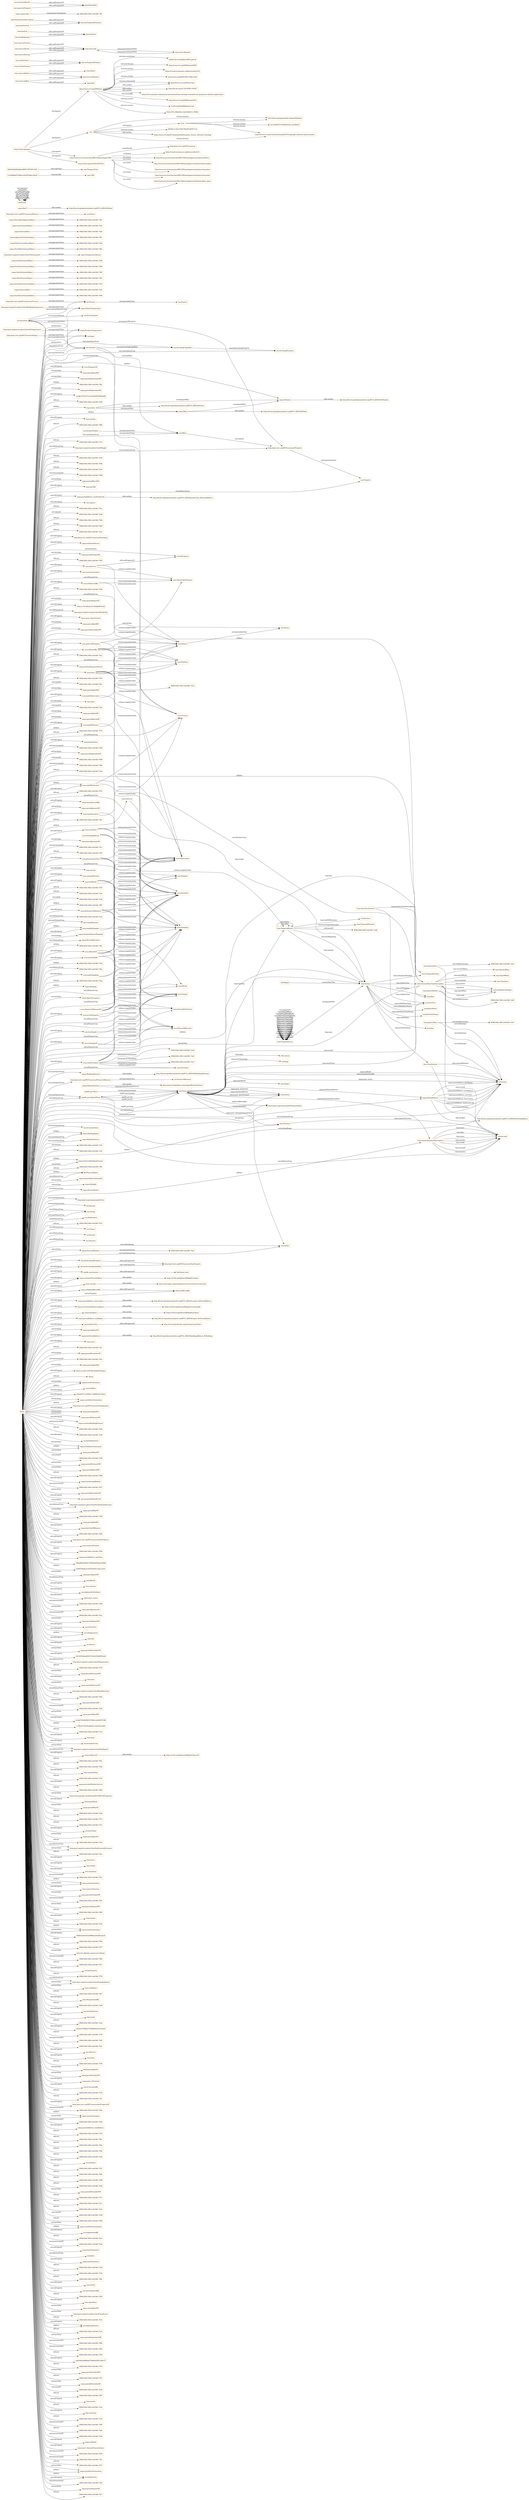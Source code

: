 digraph ar2dtool_diagram { 
rankdir=LR;
size="1501"
node [shape = rectangle, color="orange"]; "ssn:Sensor" "eepsa:Window" "494b1b9d:168c1e4e546:-7ff0" "eepsa:SouthEastOrientedObject" "eepsa:BuildingElement" "494b1b9d:168c1e4e546:-7efa" "eepsa:ExternalWall" "494b1b9d:168c1e4e546:-7f23" "dul:UnitOfMeasure" "eepsa:OutdoorRelativeHumidity" "494b1b9d:168c1e4e546:-7fa5" "http://purl.oclc.org/NET/ssnx/ssn#FeatureOfInterest" "eepsa:DeviceRelocation" "494b1b9d:168c1e4e546:-7f02" "494b1b9d:168c1e4e546:-7f9c" "ssn:FeatureOfInterest" "eepsa:NorthOrientedObject" "eepsa:Door" "eepsa:NorthEastOrientedObject" "494b1b9d:168c1e4e546:-7feb" "494b1b9d:168c1e4e546:-7fb2" "eepsa:IndoorTemperature" "eepsa:Building" "eepsa:SouthOrientedObject" "eepsa:SpaceOccupancy" "494b1b9d:168c1e4e546:-7f6f" "eepsa:PostalAddress" "dul:Process" "eepsa:TemperatureSensor" "494b1b9d:168c1e4e546:-7f6a" "494b1b9d:168c1e4e546:-7f8d" "494b1b9d:168c1e4e546:-7fa2" "eepsa:ExternalWindow" "eepsa:BelowGroundLevelSpace" "san:ActuationValue" "eepsa:AdjacentToOutdoorSpace" "494b1b9d:168c1e4e546:-7fa8" "eepsa:BuildingSpace" "wgs84_pos:SpatialThing" "eepsa:WeatherService" "494b1b9d:168c1e4e546:-7fc9" "494b1b9d:168c1e4e546:-7fae" "eepsa:SouthWestOrientedObject" "xsd:integer" "http://purl.oclc.org/NET/ssnx/ssn#Property" "san:Actuator" "eepsa:ExternalBuildingElement" "eepsa:OutdoorTemperature" "dul:PhysicalObject" "eepsa:IndoorRelativeHumidity" "494b1b9d:168c1e4e546:-7f28" "http://purl.oclc.org/NET/ssnx/ssn#Process" "eepsa:NaturallyEnlightenedSpace" "ssn:Process" "494b1b9d:168c1e4e546:-7f9e" "eepsa:Skylight" "eepsa:WeatherStation" "http://purl.oclc.org/NET/ssnx/ssn#Input" "eepsa:DeviceShelter" "494b1b9d:168c1e4e546:-7ff1" "eepsa:Wall" "eepsa:EastOrientedObject" "eepsa:ExternalDoor" "494b1b9d:168c1e4e546:-7fd2" "san:Actuation" "eepsa:NorthWestOrientedObject" "ssn:Device" "http://purl.oclc.org/NET/ssnx/ssn#Device" "wgs84_pos:Point" "494b1b9d:168c1e4e546:-7f46" "eepsa:Roof" "eepsa:WestOrientedObject" "san:ActuatorInput" "http://qudt.org/schema/qudt#Unit" "san:ActuatingProperty" "san:ActuatorOutput" "san:ActuatingCapability" "dul:Amount" "dul:Region" "dul:Entity" "san:Acting" "http://qudt.org/schema/qudt#QuantityKind" "san:Effect" "ssn:Deployment" "ssn:Input" "sosa:Actuation" "ssn:Output" "sosa:Observation" "ssn:Property" "ssn:System" "sosa:Sampling" "ssn:Stimulus" "time:TimeZone" "time:GeneralDateTimeDescription" "time:DateTimeInterval" "7c230666a07208ee1d320330bec29e2f" "time:TRS" "4b56c464200abf4c989071f97925c395" "time:TemporalDuration" "time:Duration" "time:GeneralDurationDescription" "time:ProperInterval" "time:TimePosition" "time:TemporalPosition" "time:Interval" "time:TemporalEntity" "time:MonthOfYear" "time:TemporalUnit" "time:Instant" "time:DayOfWeek" "sosa:ObservableProperty" "sosa:FeatureOfInterest" "sosa:Platform" "sosa:ActuatableProperty" "sosa:Actuator" "sosa:Sample" "sosa:Sensor" "sosa:Procedure" "sosa:Result" "sosa:Sampler" ; /*classes style*/
	"san:hasActuatingProperty" -> "http://purl.oclc.org/NET/ssnx/ssn#hasProperty" [ label = "rdfs:subPropertyOf" ];
	"sosa:usedProcedure" -> "494b1b9d:168c1e4e546:-7edd" [ label = "owl:propertyChainAxiom" ];
	"sosa:usedProcedure" -> "494b1b9d:168c1e4e546:-7edf" [ label = "owl:propertyChainAxiom" ];
	"sosa:usedProcedure" -> "494b1b9d:168c1e4e546:-7ee1" [ label = "owl:propertyChainAxiom" ];
	"sosa:usedProcedure" -> "sosa:Procedure" [ label = "schema:rangeIncludes" ];
	"sosa:usedProcedure" -> "sosa:Sampling" [ label = "schema:domainIncludes" ];
	"sosa:usedProcedure" -> "sosa:Observation" [ label = "schema:domainIncludes" ];
	"sosa:usedProcedure" -> "sosa:Actuation" [ label = "schema:domainIncludes" ];
	"dul:Process" -> "ssn:Process" [ label = "owl:equivalentClass" ];
	"san:Actuation" -> "sosa:Actuation" [ label = "owl:equivalentClass" ];
	"san:hasActuatingCapability" -> "http://purl.oclc.org/NET/ssnx/ssn#hasProperty" [ label = "rdfs:subPropertyOf" ];
	"http://www.w3.org/2006/time" -> "http://orcid.org/0000-0002-3884-3420" [ label = "dcterms:creator" ];
	"http://www.w3.org/2006/time" -> "http://www.w3.org/TR/owl-time" [ label = "rdfs:seeAlso" ];
	"http://www.w3.org/2006/time" -> "http://dx.doi.org/10.3233/SW-150187" [ label = "rdfs:seeAlso" ];
	"http://www.w3.org/2006/time" -> "http://www.semantic-web-journal.net/content/time-ontology-extended-non-gregorian-calendar-applications" [ label = "rdfs:seeAlso" ];
	"http://www.w3.org/2006/time" -> "http://www.w3.org/TR/owl-time" [ label = "dcterms:isVersionOf" ];
	"http://www.w3.org/2006/time" -> "http://www.w3.org/2006/time#2016" [ label = "owl:versionIRI" ];
	"http://www.w3.org/2006/time" -> "mailto:panfeng66@gmail.com" [ label = "dcterms:creator" ];
	"http://www.w3.org/2006/time" -> "https://en.wikipedia.org/wiki/Jerry_Hobbs" [ label = "dcterms:creator" ];
	"http://www.w3.org/2006/time" -> "mailto:chris.little@metoffice.gov.uk" [ label = "dcterms:contributor" ];
	"http://www.w3.org/2006/time" -> "http://www.w3.org/2006/time#2006" [ label = "owl:priorVersion" ];
	"http://www.w3.org/2006/time" -> "https://creativecommons.org/licenses/by/4.0/" [ label = "dcterms:license" ];
	"time:generalDay" -> "494b1b9d:168c1e4e546:-7ed7" [ label = "owl:withRestrictions" ];
	"time:generalDay" -> "xsd:string" [ label = "owl:onDatatype" ];
	"eepsa:NorthEastOrientedObject" -> "494b1b9d:168c1e4e546:-7f8d" [ label = "owl:equivalentClass" ];
	"time:intervalBefore" -> "time:intervalDisjoint" [ label = "rdfs:subPropertyOf" ];
	"time:intervalBefore" -> "time:before" [ label = "rdfs:subPropertyOf" ];
	"time:inDateTime" -> "time:inTemporalPosition" [ label = "rdfs:subPropertyOf" ];
	"time:intervalFinishes" -> "time:intervalIn" [ label = "rdfs:subPropertyOf" ];
	"wgs84_pos:location" -> "foaf:based_near" [ label = "rdfs:subPropertyOf" ];
	"ssn:" -> "http://www.w3.org/Consortium/Legal/2015/copyright-software-and-document" [ label = "dcterms:license" ];
	"ssn:" -> "dfc0bec1c52ce164e7fbad5a2450113e" [ label = "dcterms:creator" ];
	"ssn:" -> "sosa:" [ label = "owl:imports" ];
	"ssn:" -> "https://www.w3.org/2015/spatial/wiki/Semantic_Sensor_Network_Ontology" [ label = "rdfs:seeAlso" ];
	"ssn:" -> "http://www.opengeospatial.org/ogc/Software" [ label = "dcterms:license" ];
	"eepsa:Window" -> "http://ifcowl.openbimstandards.org/IFC4_ADD2#IfcWindow" [ label = "rdfs:seeAlso" ];
	"time:hasEnd" -> "time:hasTime" [ label = "rdfs:subPropertyOf" ];
	"eepsa:Wall" -> "http://ifcowl.openbimstandards.org/IFC4_ADD2#IfcWall" [ label = "rdfs:seeAlso" ];
	"eepsa:Wall" -> "eepsa:Window" [ label = "owl:disjointWith" ];
	"sosa:isSampleOf" -> "sosa:FeatureOfInterest" [ label = "schema:rangeIncludes" ];
	"sosa:isSampleOf" -> "sosa:Sample" [ label = "schema:domainIncludes" ];
	"http://purl.oclc.org/NET/ssnx/ssn#Property" -> "ssn:Property" [ label = "owl:equivalentClass" ];
	"sosa:hasSample" -> "sosa:Sample" [ label = "schema:rangeIncludes" ];
	"sosa:hasSample" -> "sosa:FeatureOfInterest" [ label = "schema:domainIncludes" ];
	"http://purl.oclc.org/NET/ssnx/ssn#Input" -> "ssn:Input" [ label = "owl:equivalentClass" ];
	"eepsa:SouthWestOrientedObject" -> "494b1b9d:168c1e4e546:-7f23" [ label = "owl:equivalentClass" ];
	"time:hasDurationDescription" -> "time:hasTemporalDuration" [ label = "rdfs:subPropertyOf" ];
	"sosa:resultTime" -> "sosa:Sampling" [ label = "schema:domainIncludes" ];
	"sosa:resultTime" -> "sosa:Observation" [ label = "schema:domainIncludes" ];
	"sosa:resultTime" -> "sosa:Actuation" [ label = "schema:domainIncludes" ];
	"eepsa:capturedIn" -> "494b1b9d:168c1e4e546:-7ffc" [ label = "owl:propertyChainAxiom" ];
	"eepsa:ExternalWall" -> "494b1b9d:168c1e4e546:-7fa5" [ label = "owl:equivalentClass" ];
	"time:intervalIn" -> "time:intervalEquals" [ label = "owl:propertyDisjointWith" ];
	"eepsa:EastOrientedObject" -> "494b1b9d:168c1e4e546:-7fae" [ label = "owl:equivalentClass" ];
	"time:inTimePosition" -> "time:inTemporalPosition" [ label = "rdfs:subPropertyOf" ];
	"sosa:madeObservation" -> "sosa:Observation" [ label = "schema:rangeIncludes" ];
	"sosa:madeObservation" -> "sosa:Sensor" [ label = "schema:domainIncludes" ];
	"eepsa:Door" -> "http://ifcowl.openbimstandards.org/IFC4_ADD2#IfcDoor" [ label = "rdfs:seeAlso" ];
	"eepsa:Door" -> "eepsa:Window" [ label = "owl:disjointWith" ];
	"eepsa:Door" -> "eepsa:Wall" [ label = "owl:disjointWith" ];
	"eepsa:Roof" -> "http://ifcowl.openbimstandards.org/IFC4_ADD2#IfcRoof" [ label = "rdfs:seeAlso" ];
	"eepsa:WeatherStation" -> "http://aemet.linkeddata.es/ontology/WeatherStation" [ label = "rdfs:seeAlso" ];
	"sosa:actsOnProperty" -> "sosa:ActuatableProperty" [ label = "schema:rangeIncludes" ];
	"sosa:actsOnProperty" -> "sosa:Actuation" [ label = "schema:domainIncludes" ];
	"sosa:hasSimpleResult" -> "sosa:Sampling" [ label = "schema:domainIncludes" ];
	"sosa:hasSimpleResult" -> "sosa:Observation" [ label = "schema:domainIncludes" ];
	"sosa:hasSimpleResult" -> "sosa:Actuation" [ label = "schema:domainIncludes" ];
	"eepsa:WestOrientedObject" -> "494b1b9d:168c1e4e546:-7f02" [ label = "owl:equivalentClass" ];
	"eepsa:PostalAddress" -> "http://ifcowl.openbimstandards.org/IFC4_ADD2#IfcPostalAddress" [ label = "rdfs:seeAlso" ];
	"eepsa:containsPhysicalObject" -> "https://w3id.org/def/saref4bldg#contains" [ label = "rdfs:seeAlso" ];
	"time:generalYear" -> "494b1b9d:168c1e4e546:-7ed5" [ label = "owl:withRestrictions" ];
	"time:generalYear" -> "xsd:string" [ label = "owl:onDatatype" ];
	"sosa:Sensor" -> "ssn:Sensor" [ label = "owl:equivalentClass" ];
	"http://purl.oclc.org/NET/ssnx/ssn#Device" -> "ssn:Device" [ label = "owl:equivalentClass" ];
	"sosa:observedProperty" -> "sosa:ObservableProperty" [ label = "schema:rangeIncludes" ];
	"sosa:observedProperty" -> "sosa:Observation" [ label = "schema:domainIncludes" ];
	"eepsa:ExternalWindow" -> "494b1b9d:168c1e4e546:-7fa2" [ label = "owl:equivalentClass" ];
	"time:intervalStarts" -> "time:intervalIn" [ label = "rdfs:subPropertyOf" ];
	"sosa:observes" -> "ssn:forProperty" [ label = "rdfs:subPropertyOf" ];
	"sosa:observes" -> "sosa:ObservableProperty" [ label = "schema:rangeIncludes" ];
	"sosa:observes" -> "sosa:Sensor" [ label = "schema:domainIncludes" ];
	"eepsa:AdjacentToOutdoorSpace" -> "494b1b9d:168c1e4e546:-7ff1" [ label = "owl:equivalentClass" ];
	"time:intervalDuring" -> "time:intervalIn" [ label = "rdfs:subPropertyOf" ];
	"time:ProperInterval" -> "time:Instant" [ label = "owl:disjointWith" ];
	"time:seconds" -> "http://www.bipm.org/en/publications/si-brochure/second.html" [ label = "rdfs:seeAlso" ];
	"eepsa:isHighlyAffectedBy" -> "eepsa:isAffectedBy" [ label = "rdfs:subPropertyOf" ];
	"time:generalMonth" -> "494b1b9d:168c1e4e546:-7ed6" [ label = "owl:withRestrictions" ];
	"time:generalMonth" -> "xsd:string" [ label = "owl:onDatatype" ];
	"sosa:hasFeatureOfInterest" -> "sosa:Observation" [ label = "schema:domainIncludes" ];
	"sosa:hasFeatureOfInterest" -> "sosa:FeatureOfInterest" [ label = "schema:rangeIncludes" ];
	"sosa:hasFeatureOfInterest" -> "sosa:Sampling" [ label = "schema:domainIncludes" ];
	"sosa:hasFeatureOfInterest" -> "sosa:Actuation" [ label = "schema:domainIncludes" ];
	"sosa:hasFeatureOfInterest" -> "sosa:Sample" [ label = "schema:rangeIncludes" ];
	"time:intervalEquals" -> "time:intervalIn" [ label = "owl:propertyDisjointWith" ];
	"eepsa:NaturallyEnlightenedSpace" -> "494b1b9d:168c1e4e546:-7f9e" [ label = "owl:equivalentClass" ];
	"sosa:isFeatureOfInterestOf" -> "sosa:FeatureOfInterest" [ label = "schema:domainIncludes" ];
	"sosa:isFeatureOfInterestOf" -> "sosa:Actuation" [ label = "schema:rangeIncludes" ];
	"sosa:isFeatureOfInterestOf" -> "sosa:Sampling" [ label = "schema:rangeIncludes" ];
	"sosa:isFeatureOfInterestOf" -> "sosa:Observation" [ label = "schema:rangeIncludes" ];
	"sosa:isFeatureOfInterestOf" -> "sosa:Sample" [ label = "schema:domainIncludes" ];
	"sosa:" -> "http://www.opengeospatial.org/ogc/Software" [ label = "dcterms:license" ];
	"sosa:" -> "0ce7a9663f7d7606df2c2b1ca228fd52" [ label = "dcterms:creator" ];
	"sosa:" -> "http://www.w3.org/Consortium/Legal/2015/copyright-software-and-document" [ label = "dcterms:license" ];
	"eepsa:SouthEastOrientedObject" -> "494b1b9d:168c1e4e546:-7f46" [ label = "owl:equivalentClass" ];
	"eepsa:SouthOrientedObject" -> "494b1b9d:168c1e4e546:-7f28" [ label = "owl:equivalentClass" ];
	"sosa:madeBySampler" -> "sosa:Sampler" [ label = "schema:rangeIncludes" ];
	"sosa:madeBySampler" -> "sosa:Sampling" [ label = "schema:domainIncludes" ];
	"eepsa:BelowGroundLevelSpace" -> "494b1b9d:168c1e4e546:-7fd2" [ label = "owl:equivalentClass" ];
	"sosa:madeActuation" -> "sosa:Actuation" [ label = "schema:rangeIncludes" ];
	"sosa:madeActuation" -> "sosa:Actuator" [ label = "schema:domainIncludes" ];
	"san:ActuatorOutput" -> "san:Effect" [ label = "owl:equivalentClass" ];
	"http://purl.oclc.org/NET/ssnx/ssn#Process" -> "dul:Process" [ label = "owl:equivalentClass" ];
	"sosa:madeByActuator" -> "sosa:Actuator" [ label = "schema:rangeIncludes" ];
	"sosa:madeByActuator" -> "sosa:Actuation" [ label = "schema:domainIncludes" ];
	"http://purl.org/iot/vocab/m3-lite#AirTemperature" -> "eepsa:OutdoorTemperature" [ label = "owl:equivalentClass" ];
	"eepsa:postalAddress_hasCountry" -> "http://ifcowl.openbimstandards.org/IFC4_ADD2#country_IfcPostalAddress" [ label = "rdfs:seeAlso" ];
	"time:hasDuration" -> "time:hasTemporalDuration" [ label = "rdfs:subPropertyOf" ];
	"time:hasBeginning" -> "time:hasTime" [ label = "rdfs:subPropertyOf" ];
	"sosa:isActedOnBy" -> "sosa:Actuation" [ label = "schema:rangeIncludes" ];
	"sosa:isActedOnBy" -> "sosa:ActuatableProperty" [ label = "schema:domainIncludes" ];
	"eepsa:isContainedInPhysicalSpace" -> "https://w3id.org/def/saref4bldg#isContainedIn" [ label = "rdfs:seeAlso" ];
	"sosa:isObservedBy" -> "sosa:Sensor" [ label = "schema:rangeIncludes" ];
	"sosa:isObservedBy" -> "sosa:ObservableProperty" [ label = "schema:domainIncludes" ];
	"http://purl.org/iot/vocab/m3-lite#Thermometer" -> "eepsa:TemperatureSensor" [ label = "owl:equivalentClass" ];
	"san:actuationResults" -> "dul:isSettingFor" [ label = "rdfs:subPropertyOf" ];
	"eepsa:NorthWestOrientedObject" -> "494b1b9d:168c1e4e546:-7f6a" [ label = "owl:equivalentClass" ];
	"sosa:hosts" -> "494b1b9d:168c1e4e546:-7ee3" [ label = "owl:propertyChainAxiom" ];
	"sosa:hosts" -> "sosa:Platform" [ label = "schema:rangeIncludes" ];
	"sosa:hosts" -> "sosa:Actuator" [ label = "schema:rangeIncludes" ];
	"sosa:hosts" -> "sosa:Sampler" [ label = "schema:rangeIncludes" ];
	"sosa:hosts" -> "sosa:Sensor" [ label = "schema:rangeIncludes" ];
	"sosa:hosts" -> "sosa:Platform" [ label = "schema:domainIncludes" ];
	"eepsa:BuildingElement" -> "http://ifcowl.openbimstandards.org/IFC4_ADD2#IfcBuildingElement" [ label = "rdfs:seeAlso" ];
	"http://purl.org/iot/vocab/m3-lite#BuildingTemperature" -> "eepsa:IndoorTemperature" [ label = "owl:equivalentClass" ];
	"eepsa:hasSpace" -> "https://w3id.org/def/saref4bldg#hasSpace" [ label = "rdfs:seeAlso" ];
	"time:TemporalEntity" -> "494b1b9d:168c1e4e546:-7edb" [ label = "owl:unionOf" ];
	"eepsa:postalAddress_hasRegion" -> "http://ifcowl.openbimstandards.org/IFC4_ADD2#region_IfcPostalAddress" [ label = "rdfs:seeAlso" ];
	"san:hasDateTime" -> "http://www.linkedmodel.org/schema/vaem#date" [ label = "rdfs:subPropertyOf" ];
	"sosa:phenomenonTime" -> "time:TemporalEntity" [ label = "schema:rangeIncludes" ];
	"sosa:phenomenonTime" -> "sosa:Sampling" [ label = "schema:domainIncludes" ];
	"sosa:phenomenonTime" -> "sosa:Observation" [ label = "schema:domainIncludes" ];
	"sosa:phenomenonTime" -> "sosa:Actuation" [ label = "schema:domainIncludes" ];
	"san:Actuator" -> "sosa:Actuator" [ label = "owl:equivalentClass" ];
	"NULL" -> "wgs84_pos:SpatialThing" [ label = "owl:allValuesFrom" ];
	"NULL" -> "time:TemporalPosition" [ label = "rdf:first" ];
	"NULL" -> "eepsa:periodJuneNE" [ label = "owl:hasValue" ];
	"NULL" -> "san:ActuationValue" [ label = "owl:someValuesFrom" ];
	"NULL" -> "eepsa:hasPostalAddress" [ label = "owl:onProperty" ];
	"NULL" -> "494b1b9d:168c1e4e546:-7f9c" [ label = "rdf:first" ];
	"NULL" -> "time:years" [ label = "owl:onProperty" ];
	"NULL" -> "time:GeneralDurationDescription" [ label = "rdf:first" ];
	"NULL" -> "eepsa:BuildingSpace" [ label = "rdf:first" ];
	"NULL" -> "494b1b9d:168c1e4e546:-7fec" [ label = "rdf:rest" ];
	"NULL" -> "eepsa:periodNovemberSE" [ label = "owl:hasValue" ];
	"NULL" -> "494b1b9d:168c1e4e546:-7fee" [ label = "owl:intersectionOf" ];
	"NULL" -> "eepsa:periodAprilNW" [ label = "owl:hasValue" ];
	"NULL" -> "28121a1cdd7c55579fc36248c872bdcc" [ label = "owl:onProperty" ];
	"NULL" -> "rdf:nil" [ label = "rdf:rest" ];
	"NULL" -> "eepsa:northOrientation" [ label = "rdf:first" ];
	"NULL" -> "san:hasEffect" [ label = "owl:onProperty" ];
	"NULL" -> "d30aff1f71a1858911cf089b30c156eb" [ label = "owl:onProperty" ];
	"NULL" -> "eepsa:northWestOrientation" [ label = "rdf:first" ];
	"NULL" -> "http://purl.oclc.org/NET/ssnx/ssn#implements" [ label = "owl:onProperty" ];
	"NULL" -> "eepsa:periodAprilSE" [ label = "owl:hasValue" ];
	"NULL" -> "eepsa:periodFebruaryNE" [ label = "owl:hasValue" ];
	"NULL" -> "eepsa:isAffectedBy" [ label = "owl:onProperty" ];
	"NULL" -> "eepsa:containsBuildingElement" [ label = "owl:onProperty" ];
	"NULL" -> "494b1b9d:168c1e4e546:-7fe9" [ label = "owl:intersectionOf" ];
	"NULL" -> "494b1b9d:168c1e4e546:-7ef8" [ label = "rdf:rest" ];
	"NULL" -> "ssn:hasDeployment" [ label = "owl:onProperty" ];
	"NULL" -> "eepsa:southEastOrientation" [ label = "rdf:first" ];
	"NULL" -> "eepsa:DeviceShelter" [ label = "owl:allValuesFrom" ];
	"NULL" -> "eepsa:periodMaySW" [ label = "owl:hasValue" ];
	"NULL" -> "494b1b9d:168c1e4e546:-7ef9" [ label = "owl:unionOf" ];
	"NULL" -> "eepsa:periodFebruarySW" [ label = "owl:hasValue" ];
	"NULL" -> "http://qudt.org/schema/qudt#QuantityKind" [ label = "owl:someValuesFrom" ];
	"NULL" -> "eepsa:periodMarchNW" [ label = "owl:hasValue" ];
	"NULL" -> "494b1b9d:168c1e4e546:-7f89" [ label = "rdf:rest" ];
	"NULL" -> "eepsa:hasSolvingMethod" [ label = "owl:onProperty" ];
	"NULL" -> "494b1b9d:168c1e4e546:-7fa7" [ label = "owl:intersectionOf" ];
	"NULL" -> "san:Effect" [ label = "owl:someValuesFrom" ];
	"NULL" -> "eepsa:periodDecemberNE" [ label = "owl:hasValue" ];
	"NULL" -> "san:actuationMethodUsed" [ label = "owl:onProperty" ];
	"NULL" -> "http://purl.org/iot/vocab/m3-lite#SunPositionDirection" [ label = "owl:allValuesFrom" ];
	"NULL" -> "eepsa:periodMayNE" [ label = "owl:hasValue" ];
	"NULL" -> "494b1b9d:168c1e4e546:-7f59" [ label = "rdf:rest" ];
	"NULL" -> "san:hasDateTime" [ label = "owl:onProperty" ];
	"NULL" -> "eepsa:periodJulyNE" [ label = "owl:hasValue" ];
	"NULL" -> "ssn:System" [ label = "owl:allValuesFrom" ];
	"NULL" -> "ssn:Deployment" [ label = "owl:allValuesFrom" ];
	"NULL" -> "eepsa:hasUnitOfMeasure" [ label = "owl:onProperty" ];
	"NULL" -> "494b1b9d:168c1e4e546:-7f29" [ label = "rdf:rest" ];
	"NULL" -> "http://purl.oclc.org/NET/ssnx/ssn#forProperty" [ label = "owl:onProperty" ];
	"NULL" -> "time:numericPosition" [ label = "owl:onProperty" ];
	"NULL" -> "sosa:hasSample" [ label = "owl:onProperty" ];
	"NULL" -> "sosa:observes" [ label = "owl:onProperty" ];
	"NULL" -> "494b1b9d:168c1e4e546:-7fb9" [ label = "rdf:rest" ];
	"NULL" -> "eepsa:postalAddress_hasTown" [ label = "owl:onProperty" ];
	"NULL" -> "78ba899ed20b2c7f596ab645bad1286b" [ label = "rdf:first" ];
	"NULL" -> "san:Acting" [ label = "owl:allValuesFrom" ];
	"NULL" -> "fe4d978dd0a3a2952bfe951edae1ee41" [ label = "rdf:first" ];
	"NULL" -> "eepsa:periodJuneSW" [ label = "owl:hasValue" ];
	"NULL" -> "sosa:madeSampling" [ label = "owl:onProperty" ];
	"NULL" -> "xsd:gMonth" [ label = "owl:allValuesFrom" ];
	"NULL" -> "xsd:decimal" [ label = "owl:allValuesFrom" ];
	"NULL" -> "time:minutes" [ label = "owl:onProperty" ];
	"NULL" -> "ssn:deployedOnPlatform" [ label = "owl:onProperty" ];
	"NULL" -> "eepsa:pset_status" [ label = "owl:onProperty" ];
	"NULL" -> "494b1b9d:168c1e4e546:-7f9d" [ label = "owl:intersectionOf" ];
	"NULL" -> "eepsa:periodJanuarySE" [ label = "owl:hasValue" ];
	"NULL" -> "eepsa:Building" [ label = "rdf:first" ];
	"NULL" -> "494b1b9d:168c1e4e546:-7fa1" [ label = "owl:intersectionOf" ];
	"NULL" -> "dul:PhysicalObject" [ label = "rdf:first" ];
	"NULL" -> "eepsa:periodAugustNE" [ label = "owl:hasValue" ];
	"NULL" -> "san:ActuatingProperty" [ label = "owl:someValuesFrom" ];
	"NULL" -> "ssn:isProxyFor" [ label = "owl:onProperty" ];
	"NULL" -> "ssn:inDeployment" [ label = "rdf:first" ];
	"NULL" -> "time:day" [ label = "owl:onProperty" ];
	"NULL" -> "ssn:detects" [ label = "owl:onProperty" ];
	"NULL" -> "sosa:Observation" [ label = "owl:allValuesFrom" ];
	"NULL" -> "eepsa:periodNovemberNE" [ label = "owl:hasValue" ];
	"NULL" -> "sosa:Sampling" [ label = "owl:allValuesFrom" ];
	"NULL" -> "3d103f1b8aa8445155e3b192bf491ee6" [ label = "owl:onProperty" ];
	"NULL" -> "http://purl.org/iot/vocab/m3-lite#Temperature" [ label = "owl:allValuesFrom" ];
	"NULL" -> "494b1b9d:168c1e4e546:-7f72" [ label = "rdf:rest" ];
	"NULL" -> "eepsa:periodFebruaryNW" [ label = "owl:hasValue" ];
	"NULL" -> "time:year" [ label = "owl:onProperty" ];
	"NULL" -> "sosa:hasFeatureOfInterest" [ label = "owl:onProperty" ];
	"NULL" -> "eepsa:periodFebruarySE" [ label = "owl:hasValue" ];
	"NULL" -> "eepsa:northOrientation" [ label = "owl:hasValue" ];
	"NULL" -> "http://purl.org/iot/vocab/m3-lite#WindDirection" [ label = "owl:allValuesFrom" ];
	"NULL" -> "494b1b9d:168c1e4e546:-7f42" [ label = "rdf:rest" ];
	"NULL" -> "eepsa:periodMarchNE" [ label = "owl:hasValue" ];
	"NULL" -> "eepsa:Skylight" [ label = "owl:onClass" ];
	"NULL" -> "san:Acting" [ label = "owl:someValuesFrom" ];
	"NULL" -> "eepsa:isHighlyAffectedBy" [ label = "owl:onProperty" ];
	"NULL" -> "494b1b9d:168c1e4e546:-7fe4" [ label = "owl:intersectionOf" ];
	"NULL" -> "eepsa:periodMayNW" [ label = "owl:hasValue" ];
	"NULL" -> "dc4e67b54fb94933768b1ab26935728b" [ label = "owl:onProperty" ];
	"NULL" -> "119fa2272f10fcdd62011eb1f52cc6b6" [ label = "rdf:first" ];
	"NULL" -> "494b1b9d:168c1e4e546:-7f12" [ label = "rdf:rest" ];
	"NULL" -> "foaf:name" [ label = "owl:onProperty" ];
	"NULL" -> "dul:includesEvent" [ label = "owl:onProperty" ];
	"NULL" -> "http://purl.org/iot/vocab/m3-lite#WindSpeed" [ label = "owl:hasValue" ];
	"NULL" -> "eepsa:isSpaceOf" [ label = "owl:onProperty" ];
	"NULL" -> "494b1b9d:168c1e4e546:-7f0c" [ label = "rdf:rest" ];
	"NULL" -> "494b1b9d:168c1e4e546:-7f5d" [ label = "rdf:rest" ];
	"NULL" -> "time:monthOfYear" [ label = "owl:onProperty" ];
	"NULL" -> "494b1b9d:168c1e4e546:-7f33" [ label = "rdf:rest" ];
	"NULL" -> "eepsa:providesWeatherService" [ label = "owl:onProperty" ];
	"NULL" -> "494b1b9d:168c1e4e546:-7f84" [ label = "rdf:rest" ];
	"NULL" -> "http://www.opengis.net/def/uom/ISO-8601/0/Gregorian" [ label = "owl:hasValue" ];
	"NULL" -> "time:dayOfWeek" [ label = "owl:onProperty" ];
	"NULL" -> "eepsa:periodMaySE" [ label = "owl:hasValue" ];
	"NULL" -> "494b1b9d:168c1e4e546:-7f2d" [ label = "rdf:rest" ];
	"NULL" -> "time:Interval" [ label = "rdf:first" ];
	"NULL" -> "time:Instant" [ label = "rdf:first" ];
	"NULL" -> "494b1b9d:168c1e4e546:-7f7e" [ label = "rdf:rest" ];
	"NULL" -> "494b1b9d:168c1e4e546:-7fc3" [ label = "rdf:rest" ];
	"NULL" -> "sosa:ObservableProperty" [ label = "owl:allValuesFrom" ];
	"NULL" -> "eepsa:BuildingElement" [ label = "owl:someValuesFrom" ];
	"NULL" -> "ssn:hasOutput" [ label = "owl:onProperty" ];
	"NULL" -> "sosa:hasResult" [ label = "owl:onProperty" ];
	"NULL" -> "eepsa:periodJuneSE" [ label = "owl:hasValue" ];
	"NULL" -> "http://purl.org/iot/vocab/m3-lite#WindSpeed" [ label = "owl:allValuesFrom" ];
	"NULL" -> "494b1b9d:168c1e4e546:-7fb2" [ label = "owl:allValuesFrom" ];
	"NULL" -> "494b1b9d:168c1e4e546:-7f24" [ label = "rdf:rest" ];
	"NULL" -> "http://purl.org/iot/vocab/m3-lite#SunPositionElevation" [ label = "owl:allValuesFrom" ];
	"NULL" -> "494b1b9d:168c1e4e546:-7fea" [ label = "rdf:rest" ];
	"NULL" -> "time:hours" [ label = "owl:onProperty" ];
	"NULL" -> "time:weeks" [ label = "owl:onProperty" ];
	"NULL" -> "time:timeZone" [ label = "owl:onProperty" ];
	"NULL" -> "sosa:hosts" [ label = "owl:onProperty" ];
	"NULL" -> "494b1b9d:168c1e4e546:-7f21" [ label = "owl:intersectionOf" ];
	"NULL" -> "eepsa:eastOrientation" [ label = "rdf:first" ];
	"NULL" -> "eepsa:containsPhysicalObject" [ label = "rdf:first" ];
	"NULL" -> "time:numericDuration" [ label = "owl:onProperty" ];
	"NULL" -> "sosa:madeActuation" [ label = "owl:onProperty" ];
	"NULL" -> "eepsa:periodOctoberSW" [ label = "owl:hasValue" ];
	"NULL" -> "494b1b9d:168c1e4e546:-7fd1" [ label = "owl:intersectionOf" ];
	"NULL" -> "eepsa:periodAugustNW" [ label = "owl:hasValue" ];
	"NULL" -> "ssn:Sensor" [ label = "owl:onClass" ];
	"NULL" -> "494b1b9d:168c1e4e546:-7f66" [ label = "rdf:rest" ];
	"NULL" -> "eepsa:ExternalWindow" [ label = "owl:onClass" ];
	"NULL" -> "sosa:Sample" [ label = "owl:allValuesFrom" ];
	"NULL" -> "eepsa:postalAddress_hasCountry" [ label = "owl:onProperty" ];
	"NULL" -> "time:minute" [ label = "owl:onProperty" ];
	"NULL" -> "494b1b9d:168c1e4e546:-7fc6" [ label = "rdf:rest" ];
	"NULL" -> "eepsa:southOrientation" [ label = "rdf:first" ];
	"NULL" -> "eepsa:WeatherService" [ label = "owl:someValuesFrom" ];
	"NULL" -> "448feb5a8c443a9988dc26e2f6caaa3f" [ label = "owl:onProperty" ];
	"NULL" -> "http://purl.oclc.org/NET/ssnx/ssn#Property" [ label = "owl:someValuesFrom" ];
	"NULL" -> "494b1b9d:168c1e4e546:-7f06" [ label = "rdf:rest" ];
	"NULL" -> "494b1b9d:168c1e4e546:-7f57" [ label = "rdf:rest" ];
	"NULL" -> "http://es.dbpedia.org/resource/Spain" [ label = "owl:hasValue" ];
	"NULL" -> "494b1b9d:168c1e4e546:-7f6d" [ label = "owl:intersectionOf" ];
	"NULL" -> "494b1b9d:168c1e4e546:-7fe7" [ label = "rdf:rest" ];
	"NULL" -> "ssn:hasProperty" [ label = "owl:onProperty" ];
	"NULL" -> "sosa:isActedOnBy" [ label = "owl:onProperty" ];
	"NULL" -> "494b1b9d:168c1e4e546:-7f78" [ label = "rdf:rest" ];
	"NULL" -> "http://purl.org/iot/vocab/m3-lite#SolarRadiation" [ label = "owl:allValuesFrom" ];
	"NULL" -> "time:unitMonth" [ label = "owl:hasValue" ];
	"NULL" -> "494b1b9d:168c1e4e546:-7fb7" [ label = "rdf:rest" ];
	"NULL" -> "sosa:usedProcedure" [ label = "owl:onProperty" ];
	"NULL" -> "dul:isParametrizedBy" [ label = "owl:onProperty" ];
	"NULL" -> "494b1b9d:168c1e4e546:-7ed8" [ label = "rdf:rest" ];
	"NULL" -> "xsd:string" [ label = "owl:someValuesFrom" ];
	"NULL" -> "ssn:hasSubSystem" [ label = "owl:onProperty" ];
	"NULL" -> "sosa:FeatureOfInterest" [ label = "owl:allValuesFrom" ];
	"NULL" -> "eepsa:containsPhysicalObject" [ label = "owl:onProperty" ];
	"NULL" -> "time:week" [ label = "owl:onProperty" ];
	"NULL" -> "494b1b9d:168c1e4e546:-7ede" [ label = "rdf:rest" ];
	"NULL" -> "dul:PhysicalObject" [ label = "owl:allValuesFrom" ];
	"NULL" -> "f4c6e5d78ffd0375b898043de7fe4a04" [ label = "owl:onProperty" ];
	"NULL" -> "494b1b9d:168c1e4e546:-7f18" [ label = "rdf:rest" ];
	"NULL" -> "494b1b9d:168c1e4e546:-7fd5" [ label = "owl:intersectionOf" ];
	"NULL" -> "494b1b9d:168c1e4e546:-7fde" [ label = "rdf:rest" ];
	"NULL" -> "ssn:Stimulus" [ label = "owl:allValuesFrom" ];
	"NULL" -> "ssn:observes" [ label = "owl:onProperty" ];
	"NULL" -> "eepsa:postalAddress_hasRegion" [ label = "owl:onProperty" ];
	"NULL" -> "eepsa:BuildingSpace" [ label = "owl:someValuesFrom" ];
	"NULL" -> "time:hour" [ label = "owl:onProperty" ];
	"NULL" -> "494b1b9d:168c1e4e546:-7f39" [ label = "rdf:rest" ];
	"NULL" -> "eepsa:periodJulySE" [ label = "owl:hasValue" ];
	"NULL" -> "eepsa:periodOctoberSE" [ label = "owl:hasValue" ];
	"NULL" -> "eepsa:pset_isExternal" [ label = "owl:onProperty" ];
	"NULL" -> "san:isConsumedBy" [ label = "owl:onProperty" ];
	"NULL" -> "494b1b9d:168c1e4e546:-7f70" [ label = "rdf:rest" ];
	"NULL" -> "494b1b9d:168c1e4e546:-7fcf" [ label = "rdf:rest" ];
	"NULL" -> "http://purl.oclc.org/NET/ssnx/ssn#isPropertyOf" [ label = "owl:onProperty" ];
	"NULL" -> "ssn:Output" [ label = "owl:allValuesFrom" ];
	"NULL" -> "494b1b9d:168c1e4e546:-7fbb" [ label = "owl:intersectionOf" ];
	"NULL" -> "eepsa:DeviceRelocation" [ label = "owl:allValuesFrom" ];
	"NULL" -> "sosa:Actuation" [ label = "owl:allValuesFrom" ];
	"NULL" -> "eepsa:westOrientation" [ label = "rdf:first" ];
	"NULL" -> "http://qudt.org/schema/qudt#Unit" [ label = "owl:someValuesFrom" ];
	"NULL" -> "494b1b9d:168c1e4e546:-7fdb" [ label = "owl:intersectionOf" ];
	"NULL" -> "eepsa:postalAddress_hasAddress" [ label = "owl:onProperty" ];
	"NULL" -> "494b1b9d:168c1e4e546:-7f10" [ label = "rdf:rest" ];
	"NULL" -> "eepsa:ExternalBuildingElement" [ label = "rdf:first" ];
	"NULL" -> "494b1b9d:168c1e4e546:-7f61" [ label = "rdf:rest" ];
	"NULL" -> "eepsa:OutdoorRelativeHumidity" [ label = "owl:hasValue" ];
	"NULL" -> "494b1b9d:168c1e4e546:-7f0a" [ label = "rdf:rest" ];
	"NULL" -> "494b1b9d:168c1e4e546:-7f5b" [ label = "rdf:rest" ];
	"NULL" -> "494b1b9d:168c1e4e546:-7fa0" [ label = "rdf:rest" ];
	"NULL" -> "eepsa:northWestOrientation" [ label = "owl:hasValue" ];
	"NULL" -> "ssn:hasInput" [ label = "owl:onProperty" ];
	"NULL" -> "494b1b9d:168c1e4e546:-7f31" [ label = "rdf:rest" ];
	"NULL" -> "494b1b9d:168c1e4e546:-7f82" [ label = "rdf:rest" ];
	"NULL" -> "494b1b9d:168c1e4e546:-7f08" [ label = "rdf:rest" ];
	"NULL" -> "494b1b9d:168c1e4e546:-7f2b" [ label = "rdf:rest" ];
	"NULL" -> "eepsa:periodDecemberSW" [ label = "owl:hasValue" ];
	"NULL" -> "494b1b9d:168c1e4e546:-7f7c" [ label = "rdf:rest" ];
	"NULL" -> "494b1b9d:168c1e4e546:-7fc1" [ label = "rdf:rest" ];
	"NULL" -> "eepsa:hasSpace" [ label = "owl:onProperty" ];
	"NULL" -> "eepsa:westOrientation" [ label = "owl:hasValue" ];
	"NULL" -> "sosa:madeBySampler" [ label = "owl:onProperty" ];
	"NULL" -> "494b1b9d:168c1e4e546:-7ee2" [ label = "rdf:rest" ];
	"NULL" -> "time:Duration" [ label = "rdf:first" ];
	"NULL" -> "494b1b9d:168c1e4e546:-7ed9" [ label = "owl:unionOf" ];
	"NULL" -> "time:Instant" [ label = "owl:onClass" ];
	"NULL" -> "ssn:forProperty" [ label = "owl:onProperty" ];
	"NULL" -> "494b1b9d:168c1e4e546:-7f90" [ label = "rdf:rest" ];
	"NULL" -> "eepsa:southWestOrientation" [ label = "owl:hasValue" ];
	"NULL" -> "ssn:implementedBy" [ label = "owl:onProperty" ];
	"NULL" -> "494b1b9d:168c1e4e546:-7fe2" [ label = "rdf:rest" ];
	"NULL" -> "san:hasActuatingProperty" [ label = "owl:onProperty" ];
	"NULL" -> "494b1b9d:168c1e4e546:-7fa4" [ label = "owl:intersectionOf" ];
	"NULL" -> "eepsa:hasOrientation" [ label = "owl:onProperty" ];
	"NULL" -> "xsd:gDay" [ label = "owl:allValuesFrom" ];
	"NULL" -> "eepsa:hasDataSource" [ label = "owl:onProperty" ];
	"NULL" -> "494b1b9d:168c1e4e546:-7ed3" [ label = "rdf:rest" ];
	"NULL" -> "sosa:madeBySensor" [ label = "rdf:first" ];
	"NULL" -> "eepsa:OutdoorTemperature" [ label = "owl:hasValue" ];
	"NULL" -> "eepsa:Door" [ label = "rdf:first" ];
	"NULL" -> "494b1b9d:168c1e4e546:-7f3d" [ label = "rdf:rest" ];
	"NULL" -> "494b1b9d:168c1e4e546:-7f8e" [ label = "rdf:rest" ];
	"NULL" -> "san:actsOn" [ label = "owl:onProperty" ];
	"NULL" -> "ssn:wasOriginatedBy" [ label = "owl:onProperty" ];
	"NULL" -> "494b1b9d:168c1e4e546:-7fd3" [ label = "rdf:rest" ];
	"NULL" -> "494b1b9d:168c1e4e546:-7feb" [ label = "rdf:first" ];
	"NULL" -> "time:dayOfYear" [ label = "owl:onProperty" ];
	"NULL" -> "sosa:Actuator" [ label = "owl:allValuesFrom" ];
	"NULL" -> "eepsa:periodJulySW" [ label = "owl:hasValue" ];
	"NULL" -> "ssn:Input" [ label = "owl:allValuesFrom" ];
	"NULL" -> "http://purl.org/iot/vocab/m3-lite#CloudCover" [ label = "owl:hasValue" ];
	"NULL" -> "494b1b9d:168c1e4e546:-7fa3" [ label = "rdf:rest" ];
	"NULL" -> "eepsa:southWestOrientation" [ label = "rdf:first" ];
	"NULL" -> "ssn:deployedSystem" [ label = "owl:onProperty" ];
	"NULL" -> "xsd:double" [ label = "owl:someValuesFrom" ];
	"NULL" -> "494b1b9d:168c1e4e546:-7fc4" [ label = "rdf:rest" ];
	"NULL" -> "eepsa:periodSeptemberNW" [ label = "owl:hasValue" ];
	"NULL" -> "sosa:madeByActuator" [ label = "rdf:first" ];
	"NULL" -> "494b1b9d:168c1e4e546:-7f8b" [ label = "owl:intersectionOf" ];
	"NULL" -> "494b1b9d:168c1e4e546:-7f63" [ label = "owl:intersectionOf" ];
	"NULL" -> "494b1b9d:168c1e4e546:-7f55" [ label = "rdf:rest" ];
	"NULL" -> "http://purl.org/iot/vocab/m3-lite#SunPositionDirection" [ label = "owl:hasValue" ];
	"NULL" -> "a2b434be9d8b0b2789db4585f1266c37" [ label = "owl:onProperty" ];
	"NULL" -> "sosa:Procedure" [ label = "owl:allValuesFrom" ];
	"NULL" -> "http://purl.org/iot/vocab/m3-lite#SolarRadiation" [ label = "owl:hasValue" ];
	"NULL" -> "494b1b9d:168c1e4e546:-7ff0" [ label = "rdf:first" ];
	"NULL" -> "494b1b9d:168c1e4e546:-7f76" [ label = "rdf:rest" ];
	"NULL" -> "eepsa:periodOctoberNW" [ label = "owl:hasValue" ];
	"NULL" -> "494b1b9d:168c1e4e546:-7f1f" [ label = "rdf:rest" ];
	"NULL" -> "sosa:resultTime" [ label = "owl:onProperty" ];
	"NULL" -> "eepsa:periodDecemberSE" [ label = "owl:hasValue" ];
	"NULL" -> "494b1b9d:168c1e4e546:-7ed2" [ label = "owl:unionOf" ];
	"NULL" -> "494b1b9d:168c1e4e546:-7f97" [ label = "rdf:rest" ];
	"NULL" -> "xsd:double" [ label = "owl:onDataRange" ];
	"NULL" -> "time:month" [ label = "owl:onProperty" ];
	"NULL" -> "sosa:Result" [ label = "owl:allValuesFrom" ];
	"NULL" -> "494b1b9d:168c1e4e546:-7edc" [ label = "rdf:rest" ];
	"NULL" -> "time:unitType" [ label = "owl:onProperty" ];
	"NULL" -> "494b1b9d:168c1e4e546:-7f16" [ label = "rdf:rest" ];
	"NULL" -> "xsd:boolean" [ label = "owl:onDataRange" ];
	"NULL" -> "494b1b9d:168c1e4e546:-7f94" [ label = "owl:intersectionOf" ];
	"NULL" -> "494b1b9d:168c1e4e546:-7fa6" [ label = "rdf:rest" ];
	"NULL" -> "494b1b9d:168c1e4e546:-7f44" [ label = "owl:intersectionOf" ];
	"NULL" -> "eepsa:isModel" [ label = "owl:onProperty" ];
	"NULL" -> "eepsa:pset_thermalTransmittance" [ label = "owl:onProperty" ];
	"NULL" -> "494b1b9d:168c1e4e546:-7f26" [ label = "owl:intersectionOf" ];
	"NULL" -> "494b1b9d:168c1e4e546:-7fac" [ label = "owl:intersectionOf" ];
	"NULL" -> "494b1b9d:168c1e4e546:-7f37" [ label = "rdf:rest" ];
	"NULL" -> "eepsa:northEastOrientation" [ label = "owl:hasValue" ];
	"NULL" -> "ssn:implements" [ label = "rdf:first" ];
	"NULL" -> "sosa:observedProperty" [ label = "owl:onProperty" ];
	"NULL" -> "xsd:gYear" [ label = "owl:allValuesFrom" ];
	"NULL" -> "494b1b9d:168c1e4e546:-7f3f" [ label = "owl:intersectionOf" ];
	"NULL" -> "eepsa:periodAugustSW" [ label = "owl:hasValue" ];
	"NULL" -> "494b1b9d:168c1e4e546:-7fc7" [ label = "rdf:rest" ];
	"NULL" -> "eepsa:PostalAddress" [ label = "owl:onClass" ];
	"NULL" -> "eepsa:Window" [ label = "rdf:first" ];
	"NULL" -> "ssn:isPropertyOf" [ label = "owl:onProperty" ];
	"NULL" -> "sosa:madeBySensor" [ label = "owl:onProperty" ];
	"NULL" -> "san:Actuator" [ label = "owl:someValuesFrom" ];
	"NULL" -> "dul:Amount" [ label = "owl:someValuesFrom" ];
	"NULL" -> "eepsa:northEastOrientation" [ label = "rdf:first" ];
	"NULL" -> "wgs84_pos:SpatialThing" [ label = "owl:someValuesFrom" ];
	"NULL" -> "eepsa:periodJuneNW" [ label = "owl:hasValue" ];
	"NULL" -> "eepsa:periodSeptemberSW" [ label = "owl:hasValue" ];
	"NULL" -> "eepsa:ExternalBuildingElement" [ label = "owl:onClass" ];
	"NULL" -> "494b1b9d:168c1e4e546:-7ffa" [ label = "rdf:first" ];
	"NULL" -> "eepsa:periodSeptemberNE" [ label = "owl:hasValue" ];
	"NULL" -> "eepsa:southEastOrientation" [ label = "owl:hasValue" ];
	"NULL" -> "a21f6e761453721e4cd9e897df29bd46" [ label = "owl:onProperty" ];
	"NULL" -> "494b1b9d:168c1e4e546:-7fd9" [ label = "rdf:rest" ];
	"NULL" -> "time:months" [ label = "owl:onProperty" ];
	"NULL" -> "time:seconds" [ label = "owl:onProperty" ];
	"NULL" -> "sosa:isSampleOf" [ label = "owl:onProperty" ];
	"NULL" -> "sosa:isResultOf" [ label = "owl:onProperty" ];
	"NULL" -> "494b1b9d:168c1e4e546:-7f80" [ label = "rdf:rest" ];
	"NULL" -> "eepsa:periodOctoberNE" [ label = "owl:hasValue" ];
	"NULL" -> "494b1b9d:168c1e4e546:-7f7a" [ label = "rdf:rest" ];
	"NULL" -> "http://purl.org/iot/vocab/m3-lite#Weight" [ label = "owl:allValuesFrom" ];
	"NULL" -> "494b1b9d:168c1e4e546:-7ee0" [ label = "rdf:rest" ];
	"NULL" -> "sosa:Platform" [ label = "owl:allValuesFrom" ];
	"NULL" -> "ssn:deployedSystem" [ label = "rdf:first" ];
	"NULL" -> "494b1b9d:168c1e4e546:-7f9b" [ label = "rdf:rest" ];
	"NULL" -> "494b1b9d:168c1e4e546:-7fe0" [ label = "rdf:rest" ];
	"NULL" -> "494b1b9d:168c1e4e546:-7f68" [ label = "owl:intersectionOf" ];
	"NULL" -> "eepsa:periodMarchSE" [ label = "owl:hasValue" ];
	"NULL" -> "sosa:Sampler" [ label = "owl:allValuesFrom" ];
	"NULL" -> "wgs84_pos:location" [ label = "owl:onProperty" ];
	"NULL" -> "eepsa:Wall" [ label = "rdf:first" ];
	"NULL" -> "time:hasTRS" [ label = "owl:onProperty" ];
	"NULL" -> "san:impacts" [ label = "owl:onProperty" ];
	"NULL" -> "eepsa:isContainedInPhysicalSpace" [ label = "owl:onProperty" ];
	"NULL" -> "494b1b9d:168c1e4e546:-7f1a" [ label = "rdf:rest" ];
	"NULL" -> "494b1b9d:168c1e4e546:-7ed4" [ label = "owl:unionOf" ];
	"NULL" -> "494b1b9d:168c1e4e546:-7f6b" [ label = "rdf:rest" ];
	"NULL" -> "san:hasActuatingCapability" [ label = "owl:onProperty" ];
	"NULL" -> "494b1b9d:168c1e4e546:-7fb0" [ label = "rdf:rest" ];
	"NULL" -> "494b1b9d:168c1e4e546:-7ed1" [ label = "rdf:rest" ];
	"NULL" -> "sosa:madeBySampler" [ label = "rdf:first" ];
	"NULL" -> "sosa:isObservedBy" [ label = "owl:onProperty" ];
	"NULL" -> "http://purl.oclc.org/NET/ssnx/ssn#hasValue" [ label = "owl:onProperty" ];
	"NULL" -> "eepsa:shelteredDevice" [ label = "owl:onProperty" ];
	"NULL" -> "494b1b9d:168c1e4e546:-7f92" [ label = "rdf:rest" ];
	"NULL" -> "san:wasActuationSent" [ label = "owl:onProperty" ];
	"NULL" -> "494b1b9d:168c1e4e546:-7f3b" [ label = "rdf:rest" ];
	"NULL" -> "eepsa:periodJanuaryNE" [ label = "owl:hasValue" ];
	"NULL" -> "eepsa:periodAugustSE" [ label = "owl:hasValue" ];
	"NULL" -> "c8dacce7fc16fa4e2f135fdb60870cfd" [ label = "owl:onProperty" ];
	"NULL" -> "http://purl.org/iot/vocab/m3-lite#WindChill" [ label = "owl:allValuesFrom" ];
	"NULL" -> "eepsa:pset_aboveGround" [ label = "owl:onProperty" ];
	"NULL" -> "time:GeneralDateTimeDescription" [ label = "rdf:first" ];
	"NULL" -> "eepsa:periodAprilNE" [ label = "owl:hasValue" ];
	"NULL" -> "eepsa:SpaceOccupancy" [ label = "owl:hasValue" ];
	"NULL" -> "eepsa:periodNovemberSW" [ label = "owl:hasValue" ];
	"NULL" -> "494b1b9d:168c1e4e546:-7fc9" [ label = "owl:onClass" ];
	"NULL" -> "sosa:phenomenonTime" [ label = "owl:onProperty" ];
	"NULL" -> "494b1b9d:168c1e4e546:-7fc2" [ label = "rdf:rest" ];
	"NULL" -> "eepsa:hasSunExposurePeriod" [ label = "owl:onProperty" ];
	"NULL" -> "eepsa:postalAddress_hasPostalCode" [ label = "owl:onProperty" ];
	"NULL" -> "494b1b9d:168c1e4e546:-7fef" [ label = "owl:unionOf" ];
	"NULL" -> "494b1b9d:168c1e4e546:-7f53" [ label = "rdf:rest" ];
	"NULL" -> "sosa:isHostedBy" [ label = "owl:onProperty" ];
	"NULL" -> "494b1b9d:168c1e4e546:-7fb1" [ label = "owl:unionOf" ];
	"NULL" -> "eepsa:periodAprilSW" [ label = "owl:hasValue" ];
	"NULL" -> "time:days" [ label = "owl:onProperty" ];
	"NULL" -> "eepsa:periodJulyNW" [ label = "owl:hasValue" ];
	"NULL" -> "eepsa:periodMarchSW" [ label = "owl:hasValue" ];
	"NULL" -> "eepsa:IndoorRelativeHumidity" [ label = "owl:hasValue" ];
	"NULL" -> "494b1b9d:168c1e4e546:-7f74" [ label = "rdf:rest" ];
	"NULL" -> "dul:hasDataValue" [ label = "owl:onProperty" ];
	"NULL" -> "sosa:Sensor" [ label = "owl:allValuesFrom" ];
	"NULL" -> "494b1b9d:168c1e4e546:-7f00" [ label = "owl:intersectionOf" ];
	"NULL" -> "eepsa:eastOrientation" [ label = "owl:hasValue" ];
	"NULL" -> "sosa:madeByActuator" [ label = "owl:onProperty" ];
	"NULL" -> "494b1b9d:168c1e4e546:-7efe" [ label = "rdf:rest" ];
	"NULL" -> "san:ActuatingCapability" [ label = "owl:someValuesFrom" ];
	"NULL" -> "eepsa:IndoorTemperature" [ label = "owl:hasValue" ];
	"NULL" -> "ssn:Property" [ label = "owl:allValuesFrom" ];
	"NULL" -> "eepsa:periodSeptemberSE" [ label = "owl:hasValue" ];
	"NULL" -> "494b1b9d:168c1e4e546:-7f99" [ label = "owl:unionOf" ];
	"NULL" -> "ssn:inDeployment" [ label = "owl:onProperty" ];
	"NULL" -> "494b1b9d:168c1e4e546:-7f86" [ label = "owl:intersectionOf" ];
	"NULL" -> "494b1b9d:168c1e4e546:-7eda" [ label = "rdf:rest" ];
	"NULL" -> "ssn:implements" [ label = "owl:onProperty" ];
	"NULL" -> "494b1b9d:168c1e4e546:-7f14" [ label = "rdf:rest" ];
	"NULL" -> "http://purl.org/iot/vocab/m3-lite#SunPositionElevation" [ label = "owl:hasValue" ];
	"NULL" -> "eepsa:manufacturedBy" [ label = "owl:onProperty" ];
	"NULL" -> "sosa:madeObservation" [ label = "owl:onProperty" ];
	"NULL" -> "http://purl.oclc.org/NET/ssnx/ssn#FeatureOfInterest" [ label = "owl:someValuesFrom" ];
	"NULL" -> "494b1b9d:168c1e4e546:-7f0e" [ label = "rdf:rest" ];
	"NULL" -> "494b1b9d:168c1e4e546:-7f1c" [ label = "owl:intersectionOf" ];
	"NULL" -> "494b1b9d:168c1e4e546:-7f5f" [ label = "rdf:rest" ];
	"NULL" -> "494b1b9d:168c1e4e546:-7fc8" [ label = "owl:oneOf" ];
	"NULL" -> "xsd:string" [ label = "owl:onDataRange" ];
	"NULL" -> "eepsa:periodJanuarySW" [ label = "owl:hasValue" ];
	"NULL" -> "time:second" [ label = "owl:onProperty" ];
	"NULL" -> "time:nominalPosition" [ label = "owl:onProperty" ];
	"NULL" -> "sosa:actsOnProperty" [ label = "owl:onProperty" ];
	"NULL" -> "dul:UnitOfMeasure" [ label = "owl:someValuesFrom" ];
	"NULL" -> "494b1b9d:168c1e4e546:-7efa" [ label = "owl:allValuesFrom" ];
	"NULL" -> "494b1b9d:168c1e4e546:-7f35" [ label = "rdf:rest" ];
	"NULL" -> "sosa:ActuatableProperty" [ label = "owl:allValuesFrom" ];
	"NULL" -> "494b1b9d:168c1e4e546:-7faa" [ label = "rdf:rest" ];
	"NULL" -> "494b1b9d:168c1e4e546:-7f2f" [ label = "rdf:rest" ];
	"NULL" -> "494b1b9d:168c1e4e546:-7ffb" [ label = "rdf:rest" ];
	"NULL" -> "eepsa:southOrientation" [ label = "owl:hasValue" ];
	"NULL" -> "494b1b9d:168c1e4e546:-7fc5" [ label = "rdf:rest" ];
	"sosa:madeSampling" -> "sosa:Sampling" [ label = "schema:rangeIncludes" ];
	"sosa:madeSampling" -> "sosa:Sampler" [ label = "schema:domainIncludes" ];
	"eepsa:isSpaceOf" -> "https://w3id.org/def/saref4bldg#isSpaceOf" [ label = "rdfs:seeAlso" ];
	"sosa:madeBySensor" -> "sosa:Sensor" [ label = "schema:rangeIncludes" ];
	"sosa:madeBySensor" -> "sosa:Observation" [ label = "schema:domainIncludes" ];
	"eepsa:ExternalDoor" -> "494b1b9d:168c1e4e546:-7fa8" [ label = "owl:equivalentClass" ];
	"eepsa:postalAddress_hasPostalCode" -> "http://ifcowl.openbimstandards.org/IFC4_ADD2#postalCode_IfcPostalAddress" [ label = "rdfs:seeAlso" ];
	"sosa:isHostedBy" -> "sosa:Platform" [ label = "schema:rangeIncludes" ];
	"sosa:isHostedBy" -> "sosa:Platform" [ label = "schema:domainIncludes" ];
	"sosa:isHostedBy" -> "sosa:Sampler" [ label = "schema:domainIncludes" ];
	"sosa:isHostedBy" -> "sosa:Sensor" [ label = "schema:domainIncludes" ];
	"sosa:isHostedBy" -> "sosa:Actuator" [ label = "schema:domainIncludes" ];
	"http://www.irit.fr/recherches/MELODI/ontologies/SAN" -> "http://www.irit.fr/recherches/MELODI/ontologies/contributors#ben_alaya" [ label = "dc:creator" ];
	"http://www.irit.fr/recherches/MELODI/ontologies/SAN" -> "http://purl.oclc.org/NET/ssnx/ssn" [ label = "voaf:reliesOn" ];
	"http://www.irit.fr/recherches/MELODI/ontologies/SAN" -> "http://creativecommons.org/licenses/by/4.0/" [ label = "cc:license" ];
	"http://www.irit.fr/recherches/MELODI/ontologies/SAN" -> "http://www.irit.fr/recherches/MELODI/ontologies/contributors#drira" [ label = "dc:creator" ];
	"http://www.irit.fr/recherches/MELODI/ontologies/SAN" -> "http://www.irit.fr/recherches/MELODI/ontologies/contributors#hernandez" [ label = "dc:creator" ];
	"http://www.irit.fr/recherches/MELODI/ontologies/SAN" -> "http://www.irit.fr/recherches/MELODI/ontologies/contributors#seydoux" [ label = "dc:creator" ];
	"http://www.irit.fr/recherches/MELODI/ontologies/SAN" -> "http://www.irit.fr/recherches/MELODI/ontologies/contributors#monteil" [ label = "dc:creator" ];
	"sosa:isResultOf" -> "sosa:Sample" [ label = "schema:domainIncludes" ];
	"sosa:isResultOf" -> "sosa:Actuation" [ label = "schema:rangeIncludes" ];
	"sosa:isResultOf" -> "sosa:Observation" [ label = "schema:rangeIncludes" ];
	"sosa:isResultOf" -> "sosa:Sampling" [ label = "schema:rangeIncludes" ];
	"sosa:isResultOf" -> "sosa:Result" [ label = "schema:domainIncludes" ];
	"http://w3id.org/eepsa" -> "ssn:" [ label = "owl:imports" ];
	"http://w3id.org/eepsa" -> "http://w3id.org/m3-liteForEEPSA" [ label = "owl:imports" ];
	"http://w3id.org/eepsa" -> "http://www.irit.fr/recherches/MELODI/ontologies/SAN" [ label = "owl:imports" ];
	"http://w3id.org/eepsa" -> "http://www.w3.org/2006/time" [ label = "owl:imports" ];
	"http://purl.oclc.org/NET/ssnx/ssn#FeatureOfInterest" -> "ssn:FeatureOfInterest" [ label = "owl:equivalentClass" ];
	"eepsa:hasPostalAddress" -> "http://ifcowl.openbimstandards.org/IFC4_ADD2#buildingAddress_IfcBuilding" [ label = "rdfs:seeAlso" ];
	"sosa:hasResult" -> "sosa:Sampling" [ label = "schema:domainIncludes" ];
	"sosa:hasResult" -> "sosa:Actuation" [ label = "schema:domainIncludes" ];
	"sosa:hasResult" -> "sosa:Observation" [ label = "schema:domainIncludes" ];
	"sosa:hasResult" -> "sosa:Result" [ label = "schema:rangeIncludes" ];
	"sosa:hasResult" -> "sosa:Sample" [ label = "schema:rangeIncludes" ];
	"time:intervalAfter" -> "time:intervalDisjoint" [ label = "rdfs:subPropertyOf" ];
	"time:intervalAfter" -> "time:after" [ label = "rdfs:subPropertyOf" ];
	"san:impactedProperty" -> "dul:isSettingFor" [ label = "rdfs:subPropertyOf" ];
	"eepsa:NorthOrientedObject" -> "494b1b9d:168c1e4e546:-7f6f" [ label = "owl:equivalentClass" ];
	"time:TimePosition" -> "xsd:string" [ label = "time:nominalPosition" ];
	"owl:Thing" -> "rdfs:Literal" [ label = "foaf:name" ];
	"time:GeneralDateTimeDescription" -> "time:DayOfWeek" [ label = "time:dayOfWeek" ];
	"time:TemporalEntity" -> "time:Instant" [ label = "time:hasEnd" ];
	"owl:Thing" -> "http://qudt.org/schema/qudt#QuantityKind" [ label = "eepsa:isAffectedBy" ];
	"time:ProperInterval" -> "time:ProperInterval" [ label = "time:intervalContains" ];
	"time:Instant" -> "xsd:gYear" [ label = "time:inXSDgYear" ];
	"time:TemporalEntity" -> "time:Instant" [ label = "time:hasBeginning" ];
	"dul:Entity" -> "dul:Entity" [ label = "san:isConsumedBy" ];
	"time:ProperInterval" -> "time:ProperInterval" [ label = "time:intervalMetBy" ];
	"time:Instant" -> "xsd:dateTimeStamp" [ label = "time:inXSDDateTimeStamp" ];
	"owl:Thing" -> "time:GeneralDurationDescription" [ label = "time:hasDurationDescription" ];
	"san:Actuator" -> "san:ActuatingCapability" [ label = "san:hasActuatingCapability" ];
	"time:GeneralDurationDescription" -> "xsd:decimal" [ label = "time:seconds" ];
	"time:Instant" -> "xsd:date" [ label = "time:inXSDDate" ];
	"time:DateTimeInterval" -> "xsd:dateTime" [ label = "time:xsdDateTime" ];
	"san:Effect" -> "http://purl.oclc.org/NET/ssnx/ssn#Property" [ label = "san:impacts" ];
	"owl:Thing" -> "xsd:string" [ label = "eepsa:manufacturedBy" ];
	"owl:Thing" -> "xsd:dateTime" [ label = "sosa:resultTime" ];
	"time:GeneralDateTimeDescription" -> "time:TimeZone" [ label = "time:timeZone" ];
	"san:Actuator" -> "san:Actuation" [ label = "san:receivedActuation" ];
	"owl:Thing" -> "time:TemporalEntity" [ label = "time:hasTime" ];
	"time:ProperInterval" -> "time:ProperInterval" [ label = "time:intervalStartedBy" ];
	"owl:Thing" -> "xsd:boolean" [ label = "eepsa:shelteredDevice" ];
	"time:Instant" -> "xsd:dateTime" [ label = "time:inXSDDateTime" ];
	"san:Actuator" -> "san:Effect" [ label = "san:hasEffect" ];
	"time:TemporalEntity" -> "xsd:duration" [ label = "time:hasXSDDuration" ];
	"owl:Thing" -> "eepsa:PostalAddress" [ label = "eepsa:hasPostalAddress" ];
	"time:GeneralDateTimeDescription" -> "xsd:nonNegativeInteger" [ label = "time:minute" ];
	"time:GeneralDurationDescription" -> "xsd:decimal" [ label = "time:minutes" ];
	"time:ProperInterval" -> "time:ProperInterval" [ label = "time:intervalFinishes" ];
	"time:Instant" -> "time:TimePosition" [ label = "time:inTimePosition" ];
	"time:ProperInterval" -> "time:ProperInterval" [ label = "time:intervalMeets" ];
	"san:Actuation" -> "http://purl.oclc.org/NET/ssnx/ssn#Property" [ label = "san:impactedProperty" ];
	"7c230666a07208ee1d320330bec29e2f" -> "time:TRS" [ label = "time:hasTRS" ];
	"san:Actuation" -> "san:Actuator" [ label = "san:wasActuationSent" ];
	"time:TimePosition" -> "xsd:decimal" [ label = "time:numericPosition" ];
	"time:TemporalEntity" -> "time:TemporalDuration" [ label = "time:hasTemporalDuration" ];
	"time:ProperInterval" -> "time:ProperInterval" [ label = "time:intervalDisjoint" ];
	"owl:Thing" -> "wgs84_pos:SpatialThing" [ label = "wgs84_pos:location" ];
	"dul:Entity" -> "dul:Entity" [ label = "san:controlledBy" ];
	"time:ProperInterval" -> "time:ProperInterval" [ label = "time:intervalBefore" ];
	"time:TemporalEntity" -> "time:TemporalEntity" [ label = "time:after" ];
	"eepsa:PostalAddress" -> "xsd:string" [ label = "eepsa:postalAddress_hasTown" ];
	"time:ProperInterval" -> "time:ProperInterval" [ label = "time:intervalAfter" ];
	"time:DateTimeInterval" -> "time:GeneralDateTimeDescription" [ label = "time:hasDateTimeDescription" ];
	"eepsa:PostalAddress" -> "xsd:string" [ label = "eepsa:postalAddress_hasRegion" ];
	"san:ActuatingCapability" -> "san:ActuatingProperty" [ label = "san:hasActuatingProperty" ];
	"eepsa:PostalAddress" -> "xsd:string" [ label = "eepsa:postalAddress_hasCountry" ];
	"eepsa:WeatherStation" -> "owl:Thing" [ label = "eepsa:providesWeatherService" ];
	"time:ProperInterval" -> "time:ProperInterval" [ label = "time:intervalDuring" ];
	"time:ProperInterval" -> "time:ProperInterval" [ label = "time:intervalEquals" ];
	"time:Duration" -> "xsd:decimal" [ label = "time:numericDuration" ];
	"san:Actuation" -> "dul:Process" [ label = "san:actuationMethodUsed" ];
	"owl:Thing" -> "xsd:long" [ label = "eepsa:obsTimestamp" ];
	"eepsa:PostalAddress" -> "xsd:string" [ label = "eepsa:postalAddress_hasPostalCode" ];
	"wgs84_pos:SpatialThing" -> "owl:Thing" [ label = "wgs84_pos:long" ];
	"time:GeneralDurationDescription" -> "xsd:decimal" [ label = "time:hours" ];
	"4b56c464200abf4c989071f97925c395" -> "time:TemporalUnit" [ label = "time:unitType" ];
	"time:GeneralDateTimeDescription" -> "owl:Thing" [ label = "time:year" ];
	"owl:Thing" -> "xsd:string" [ label = "eepsa:pset_status" ];
	"eepsa:PostalAddress" -> "xsd:string" [ label = "eepsa:postalAddress_hasAddress" ];
	"time:ProperInterval" -> "time:ProperInterval" [ label = "time:intervalOverlaps" ];
	"time:ProperInterval" -> "time:ProperInterval" [ label = "time:intervalOverlappedBy" ];
	"time:Instant" -> "time:TemporalPosition" [ label = "time:inTemporalPosition" ];
	"time:GeneralDurationDescription" -> "xsd:decimal" [ label = "time:days" ];
	"owl:Thing" -> "xsd:string" [ label = "eepsa:isModel" ];
	"time:Instant" -> "xsd:gYearMonth" [ label = "time:inXSDgYearMonth" ];
	"dul:Entity" -> "dul:Entity" [ label = "san:isController" ];
	"time:Instant" -> "time:GeneralDateTimeDescription" [ label = "time:inDateTime" ];
	"time:GeneralDateTimeDescription" -> "xsd:nonNegativeInteger" [ label = "time:hour" ];
	"dul:Entity" -> "dul:Entity" [ label = "san:isActedUponBy" ];
	"owl:Thing" -> "xsd:integer" [ label = "eepsa:hasMonth" ];
	"wgs84_pos:SpatialThing" -> "owl:Thing" [ label = "wgs84_pos:alt" ];
	"time:GeneralDurationDescription" -> "xsd:decimal" [ label = "time:years" ];
	"dul:Entity" -> "dul:Entity" [ label = "san:actsOn" ];
	"san:Actuation" -> "san:ActuatorInput" [ label = "san:actuationResults" ];
	"time:GeneralDateTimeDescription" -> "xsd:nonNegativeInteger" [ label = "time:dayOfYear" ];
	"time:GeneralDateTimeDescription" -> "xsd:nonNegativeInteger" [ label = "time:week" ];
	"owl:Thing" -> "time:Duration" [ label = "time:hasDuration" ];
	"time:GeneralDurationDescription" -> "xsd:decimal" [ label = "time:months" ];
	"dul:Region" -> "time:Instant" [ label = "san:hasDateTime" ];
	"time:GeneralDateTimeDescription" -> "owl:Thing" [ label = "time:month" ];
	"time:ProperInterval" -> "time:ProperInterval" [ label = "time:intervalFinishedBy" ];
	"wgs84_pos:SpatialThing" -> "owl:Thing" [ label = "wgs84_pos:lat" ];
	"time:TemporalEntity" -> "time:TemporalEntity" [ label = "time:before" ];
	"owl:Thing" -> "xsd:boolean" [ label = "eepsa:pset_aboveGround" ];
	"time:GeneralDurationDescription" -> "xsd:decimal" [ label = "time:weeks" ];
	"time:GeneralDateTimeDescription" -> "xsd:decimal" [ label = "time:second" ];
	"owl:Thing" -> "xsd:boolean" [ label = "eepsa:pset_isExternal" ];
	"time:ProperInterval" -> "time:ProperInterval" [ label = "time:intervalStarts" ];
	"time:GeneralDateTimeDescription" -> "time:MonthOfYear" [ label = "time:monthOfYear" ];
	"wgs84_pos:Point" -> "owl:Thing" [ label = "iot-lite:relativeLocation" ];
	"time:Interval" -> "time:Instant" [ label = "time:inside" ];
	"time:GeneralDateTimeDescription" -> "owl:Thing" [ label = "time:day" ];
	"dul:Entity" -> "dul:Entity" [ label = "san:consumes" ];
	"time:ProperInterval" -> "time:ProperInterval" [ label = "time:intervalIn" ];
	"owl:Thing" -> "xsd:double" [ label = "eepsa:pset_thermalTransmittance" ];

}
